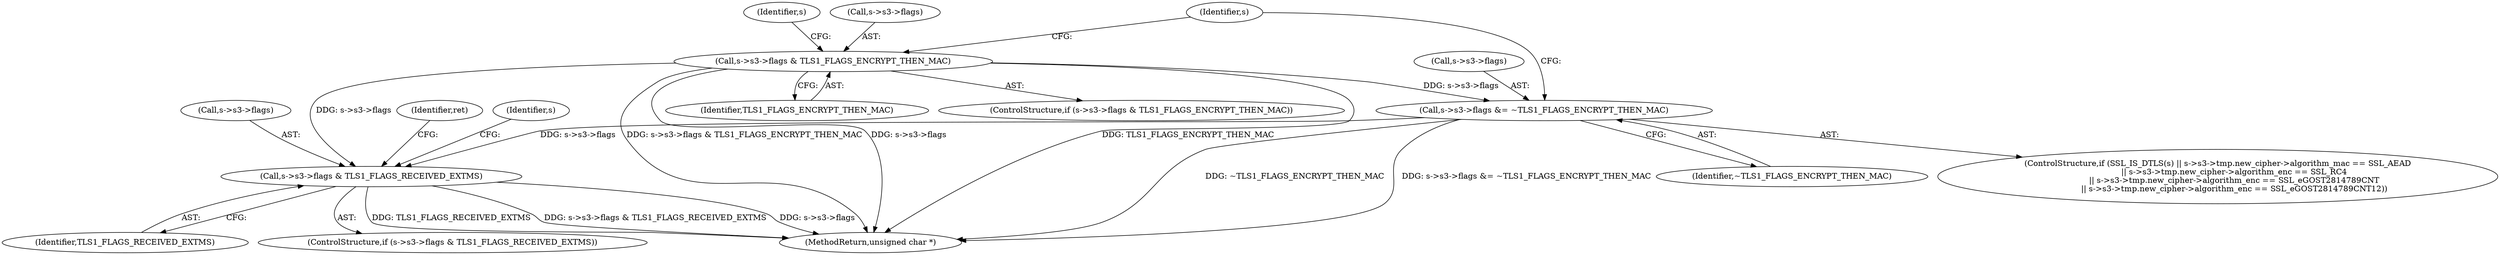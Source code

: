 digraph "0_openssl_4ad93618d26a3ea23d36ad5498ff4f59eff3a4d2_6@pointer" {
"1000620" [label="(Call,s->s3->flags & TLS1_FLAGS_ENCRYPT_THEN_MAC)"];
"1000679" [label="(Call,s->s3->flags &= ~TLS1_FLAGS_ENCRYPT_THEN_MAC)"];
"1000702" [label="(Call,s->s3->flags & TLS1_FLAGS_RECEIVED_EXTMS)"];
"1000621" [label="(Call,s->s3->flags)"];
"1000631" [label="(Identifier,s)"];
"1000679" [label="(Call,s->s3->flags &= ~TLS1_FLAGS_ENCRYPT_THEN_MAC)"];
"1000705" [label="(Identifier,s)"];
"1000626" [label="(Identifier,TLS1_FLAGS_ENCRYPT_THEN_MAC)"];
"1000702" [label="(Call,s->s3->flags & TLS1_FLAGS_RECEIVED_EXTMS)"];
"1000680" [label="(Call,s->s3->flags)"];
"1000620" [label="(Call,s->s3->flags & TLS1_FLAGS_ENCRYPT_THEN_MAC)"];
"1000685" [label="(Identifier,~TLS1_FLAGS_ENCRYPT_THEN_MAC)"];
"1000712" [label="(Identifier,ret)"];
"1000727" [label="(Identifier,s)"];
"1000628" [label="(ControlStructure,if (SSL_IS_DTLS(s) || s->s3->tmp.new_cipher->algorithm_mac == SSL_AEAD\n             || s->s3->tmp.new_cipher->algorithm_enc == SSL_RC4\n             || s->s3->tmp.new_cipher->algorithm_enc == SSL_eGOST2814789CNT\n             || s->s3->tmp.new_cipher->algorithm_enc == SSL_eGOST2814789CNT12))"];
"1000619" [label="(ControlStructure,if (s->s3->flags & TLS1_FLAGS_ENCRYPT_THEN_MAC))"];
"1000800" [label="(MethodReturn,unsigned char *)"];
"1000708" [label="(Identifier,TLS1_FLAGS_RECEIVED_EXTMS)"];
"1000703" [label="(Call,s->s3->flags)"];
"1000701" [label="(ControlStructure,if (s->s3->flags & TLS1_FLAGS_RECEIVED_EXTMS))"];
"1000620" -> "1000619"  [label="AST: "];
"1000620" -> "1000626"  [label="CFG: "];
"1000621" -> "1000620"  [label="AST: "];
"1000626" -> "1000620"  [label="AST: "];
"1000631" -> "1000620"  [label="CFG: "];
"1000705" -> "1000620"  [label="CFG: "];
"1000620" -> "1000800"  [label="DDG: TLS1_FLAGS_ENCRYPT_THEN_MAC"];
"1000620" -> "1000800"  [label="DDG: s->s3->flags"];
"1000620" -> "1000800"  [label="DDG: s->s3->flags & TLS1_FLAGS_ENCRYPT_THEN_MAC"];
"1000620" -> "1000679"  [label="DDG: s->s3->flags"];
"1000620" -> "1000702"  [label="DDG: s->s3->flags"];
"1000679" -> "1000628"  [label="AST: "];
"1000679" -> "1000685"  [label="CFG: "];
"1000680" -> "1000679"  [label="AST: "];
"1000685" -> "1000679"  [label="AST: "];
"1000705" -> "1000679"  [label="CFG: "];
"1000679" -> "1000800"  [label="DDG: ~TLS1_FLAGS_ENCRYPT_THEN_MAC"];
"1000679" -> "1000800"  [label="DDG: s->s3->flags &= ~TLS1_FLAGS_ENCRYPT_THEN_MAC"];
"1000679" -> "1000702"  [label="DDG: s->s3->flags"];
"1000702" -> "1000701"  [label="AST: "];
"1000702" -> "1000708"  [label="CFG: "];
"1000703" -> "1000702"  [label="AST: "];
"1000708" -> "1000702"  [label="AST: "];
"1000712" -> "1000702"  [label="CFG: "];
"1000727" -> "1000702"  [label="CFG: "];
"1000702" -> "1000800"  [label="DDG: TLS1_FLAGS_RECEIVED_EXTMS"];
"1000702" -> "1000800"  [label="DDG: s->s3->flags & TLS1_FLAGS_RECEIVED_EXTMS"];
"1000702" -> "1000800"  [label="DDG: s->s3->flags"];
}
